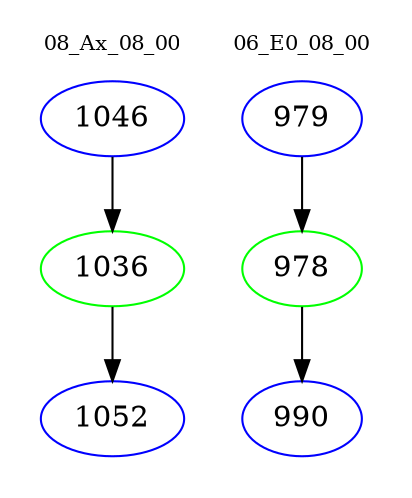 digraph{
subgraph cluster_0 {
color = white
label = "08_Ax_08_00";
fontsize=10;
T0_1046 [label="1046", color="blue"]
T0_1046 -> T0_1036 [color="black"]
T0_1036 [label="1036", color="green"]
T0_1036 -> T0_1052 [color="black"]
T0_1052 [label="1052", color="blue"]
}
subgraph cluster_1 {
color = white
label = "06_E0_08_00";
fontsize=10;
T1_979 [label="979", color="blue"]
T1_979 -> T1_978 [color="black"]
T1_978 [label="978", color="green"]
T1_978 -> T1_990 [color="black"]
T1_990 [label="990", color="blue"]
}
}
